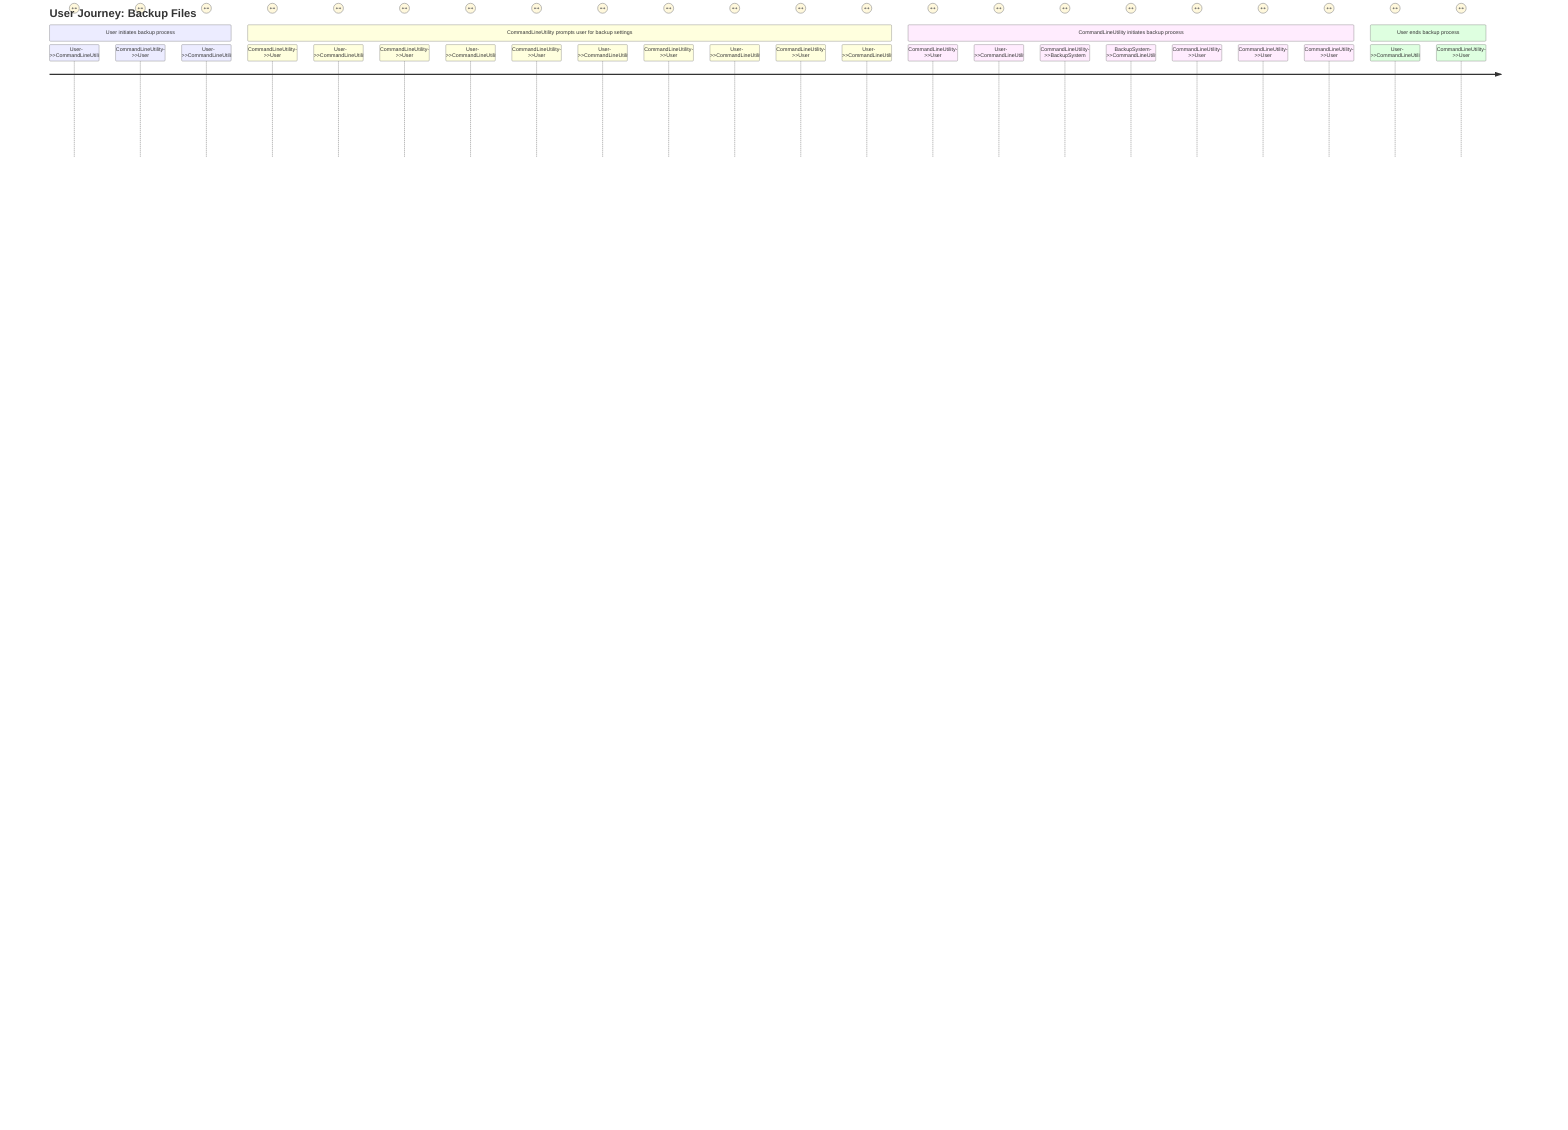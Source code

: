 journey
    title User Journey: Backup Files

    section User initiates backup process
        User->>CommandLineUtility: Opens command line utility
        CommandLineUtility->>User: Displays welcome message and backup command
        User->>CommandLineUtility: Types backup command and hits enter

    section CommandLineUtility prompts user for backup settings
        CommandLineUtility->>User: Prompts user to select files and directories
        User->>CommandLineUtility: Selects files and directories
        CommandLineUtility->>User: Prompts user for backup frequency
        User->>CommandLineUtility: Specifies backup frequency
        CommandLineUtility->>User: Prompts user for backup name and location
        User->>CommandLineUtility: Specifies backup name and location
        CommandLineUtility->>User: Prompts user for backup compression level
        User->>CommandLineUtility: Specifies backup compression level
        CommandLineUtility->>User: Prompts user for backup retention period
        User->>CommandLineUtility: Specifies backup retention period

    section CommandLineUtility initiates backup process
        CommandLineUtility->>User: Displays backup summary
        User->>CommandLineUtility: Confirms backup settings
        CommandLineUtility->>BackupSystem: Initiates backup process
        BackupSystem->>CommandLineUtility: Performs backup process
        CommandLineUtility->>User: Displays backup completion message
        CommandLineUtility->>User: Sends backup report via email
        CommandLineUtility->>User: Prompts user to view backup log

    section User ends backup process
        User->>CommandLineUtility: Types exit command and hits enter
        CommandLineUtility->>User: Displays exit message